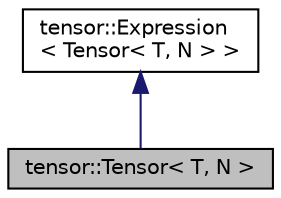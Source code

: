 digraph "tensor::Tensor&lt; T, N &gt;"
{
  edge [fontname="Helvetica",fontsize="10",labelfontname="Helvetica",labelfontsize="10"];
  node [fontname="Helvetica",fontsize="10",shape=record];
  Node1 [label="tensor::Tensor\< T, N \>",height=0.2,width=0.4,color="black", fillcolor="grey75", style="filled", fontcolor="black"];
  Node2 -> Node1 [dir="back",color="midnightblue",fontsize="10",style="solid",fontname="Helvetica"];
  Node2 [label="tensor::Expression\l\< Tensor\< T, N \> \>",height=0.2,width=0.4,color="black", fillcolor="white", style="filled",URL="$structtensor_1_1Expression.html"];
}
